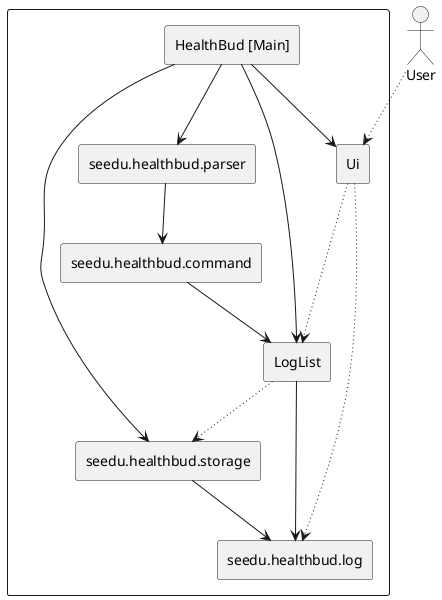 @startuml

' Actor
actor User

' System modules in rectangles
rectangle {
    rectangle Ui
    rectangle "HealthBud [Main]" as Main
    rectangle seedu.healthbud.log
    rectangle seedu.healthbud.parser
    rectangle seedu.healthbud.storage
    rectangle seedu.healthbud.command
    rectangle LogList
}

' Actor interaction
User --[dotted]> Ui

' Main app calls
Main --> Ui
Main --> LogList
Main --> seedu.healthbud.storage
Main --> seedu.healthbud.parser

' UI accesses model indirectly
Ui -[dotted]> seedu.healthbud.log
Ui -[dotted]> LogList

' LogList uses:
LogList --> seedu.healthbud.log
LogList --[dotted]> seedu.healthbud.storage

' Parser and Command collaboration
seedu.healthbud.parser --> seedu.healthbud.command
seedu.healthbud.command --> LogList

' Storage handles persistence of logs
seedu.healthbud.storage --> seedu.healthbud.log

hide circle

@enduml
